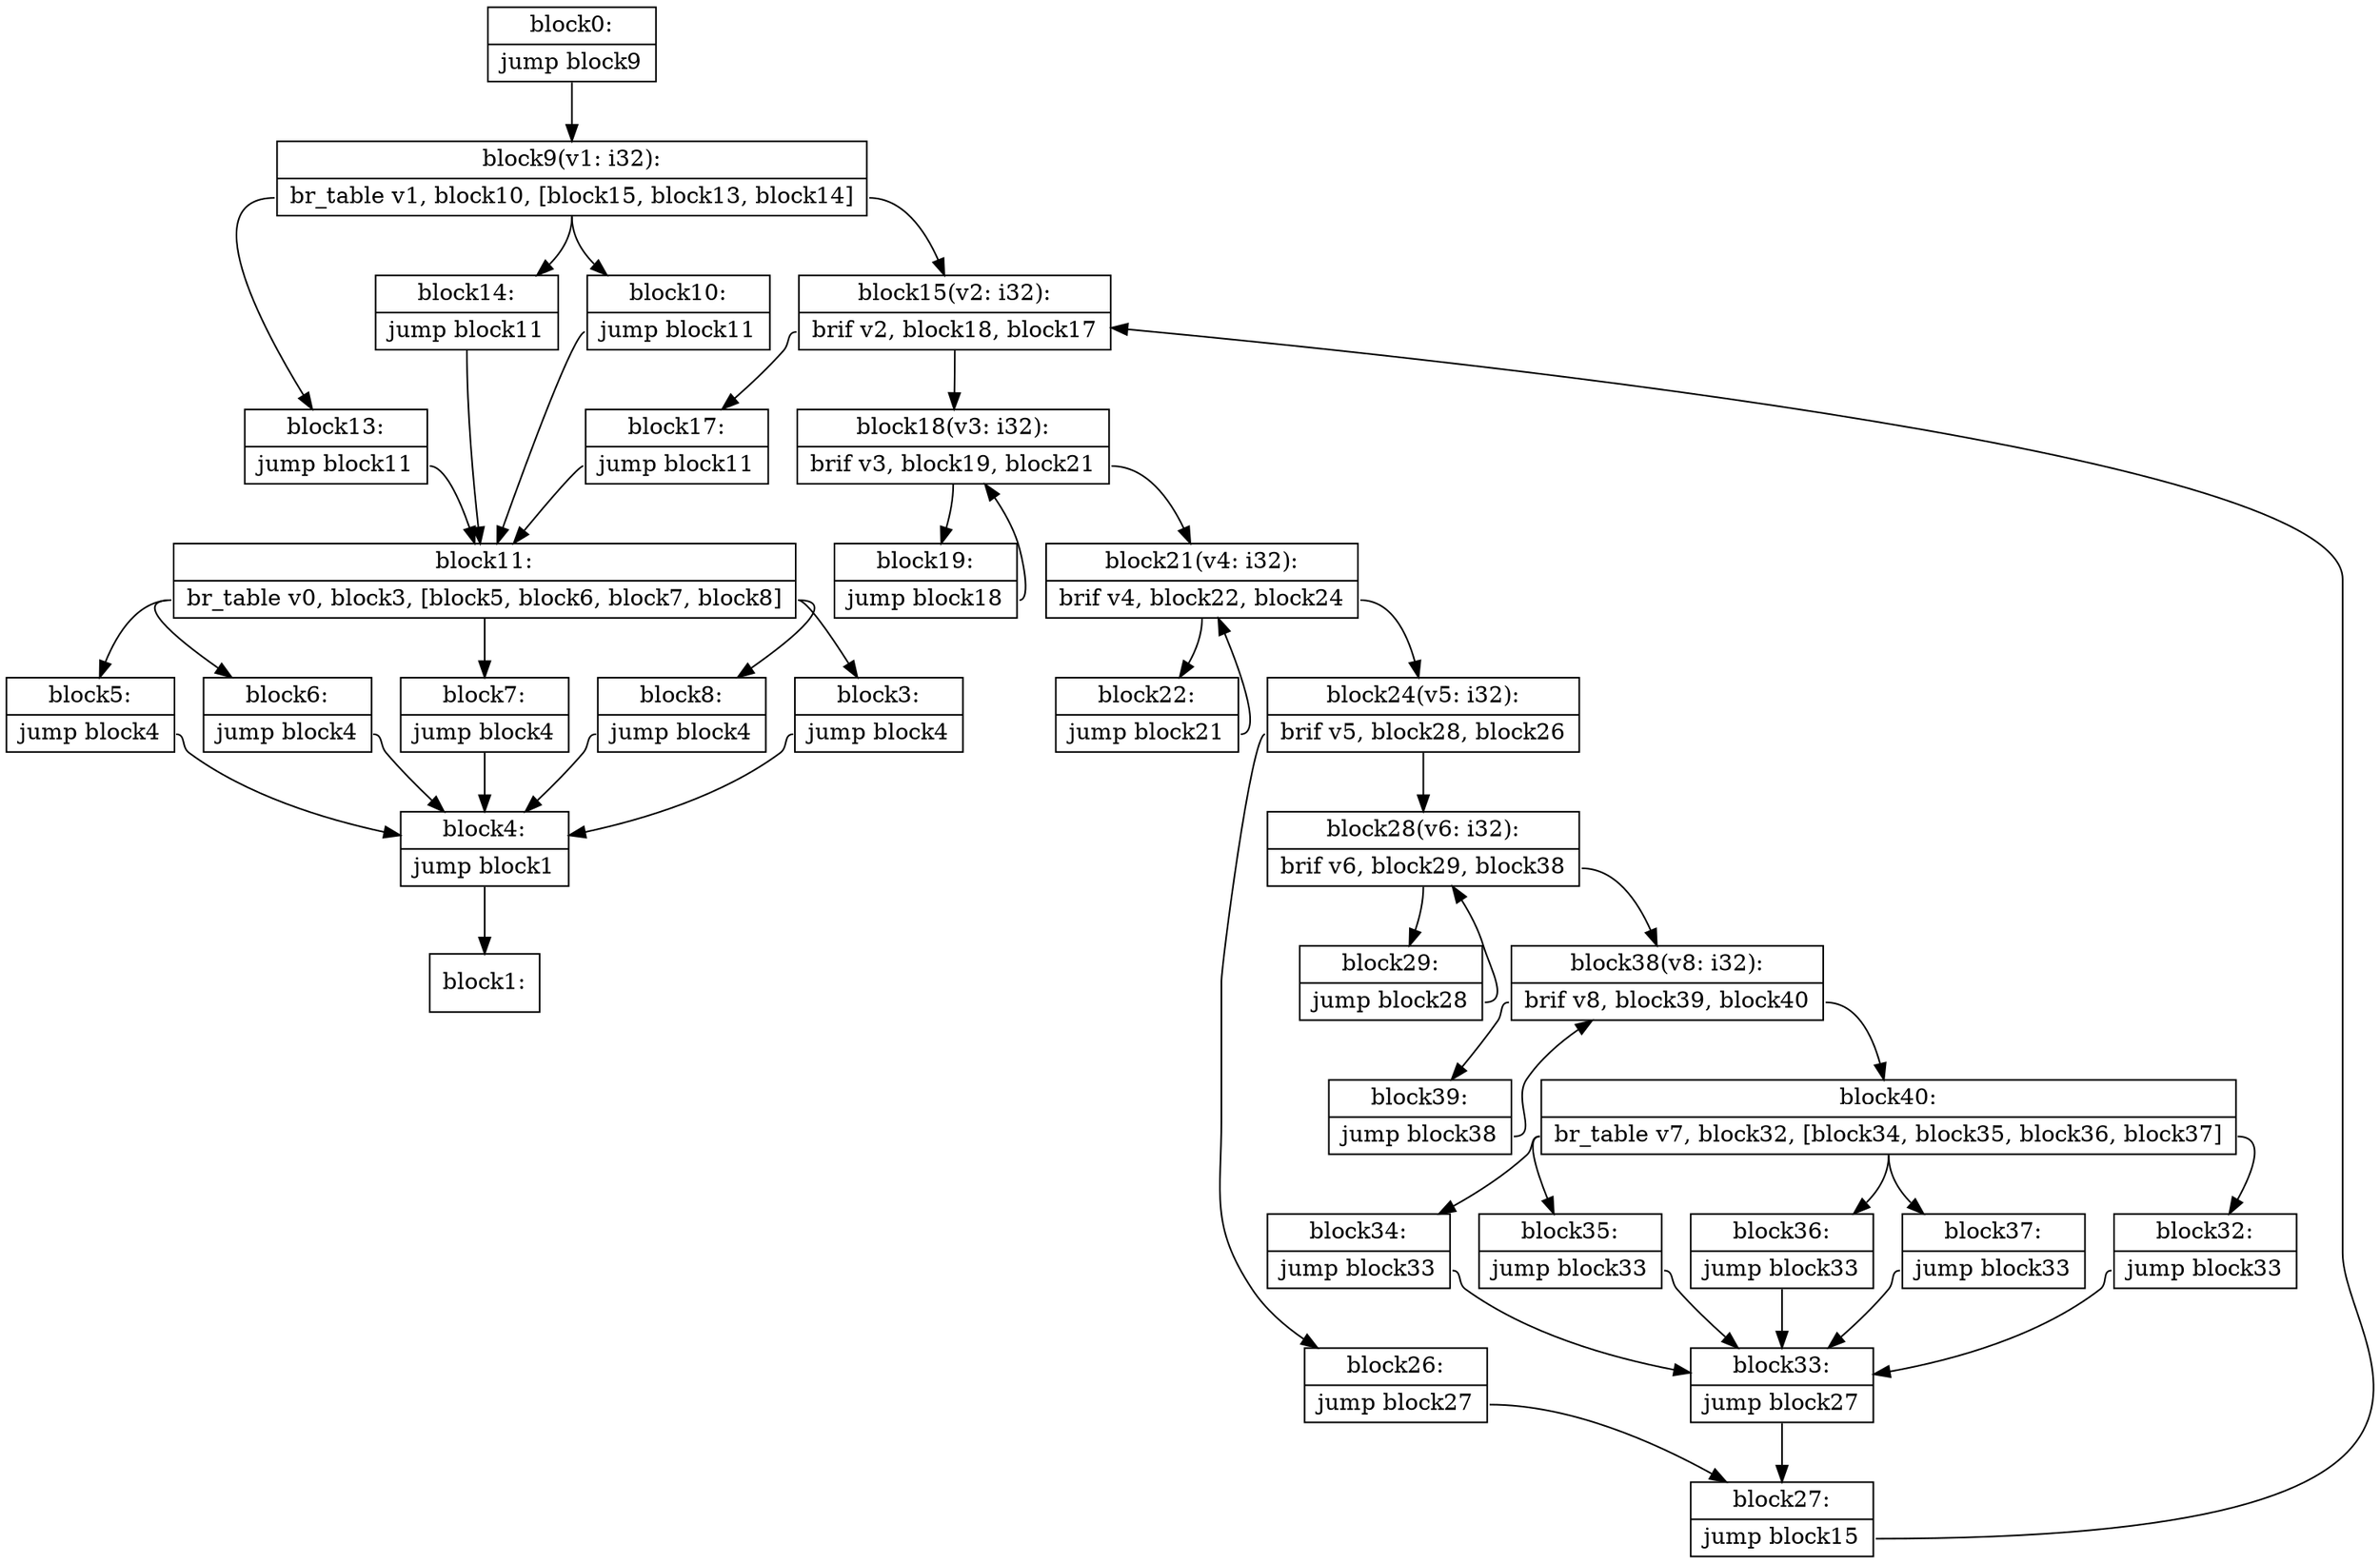 digraph "u0:0" {
    {rank=min; block0}
    block0 [shape=record, label="{block0:
 | <inst13>jump block9
}"]
    block1 [shape=record, label="{block1:
}"]
    block5 [shape=record, label="{block5:
 | <inst1>jump block4
}"]
    block6 [shape=record, label="{block6:
 | <inst2>jump block4
}"]
    block7 [shape=record, label="{block7:
 | <inst3>jump block4
}"]
    block8 [shape=record, label="{block8:
 | <inst4>jump block4
}"]
    block3 [shape=record, label="{block3:
 | <inst5>jump block4
}"]
    block4 [shape=record, label="{block4:
 | <inst7>jump block1
}"]
    block9 [shape=record, label="{block9(v1: i32):
 | <inst8>br_table v1, block10, [block15, block13, block14]
}"]
    block13 [shape=record, label="{block13:
 | <inst10>jump block11
}"]
    block14 [shape=record, label="{block14:
 | <inst11>jump block11
}"]
    block10 [shape=record, label="{block10:
 | <inst12>jump block11
}"]
    block11 [shape=record, label="{block11:
 | <inst14>br_table v0, block3, [block5, block6, block7, block8]
}"]
    block15 [shape=record, label="{block15(v2: i32):
 | <inst20>brif v2, block18, block17
}"]
    block17 [shape=record, label="{block17:
 | <inst17>jump block11
}"]
    block18 [shape=record, label="{block18(v3: i32):
 | <inst24>brif v3, block19, block21
}"]
    block19 [shape=record, label="{block19:
 | <inst19>jump block18
}"]
    block21 [shape=record, label="{block21(v4: i32):
 | <inst29>brif v4, block22, block24
}"]
    block22 [shape=record, label="{block22:
 | <inst23>jump block21
}"]
    block24 [shape=record, label="{block24(v5: i32):
 | <inst33>brif v5, block28, block26
}"]
    block26 [shape=record, label="{block26:
 | <inst28>jump block27
}"]
    block27 [shape=record, label="{block27:
 | <inst30>jump block15
}"]
    block28 [shape=record, label="{block28(v6: i32):
 | <inst45>brif v6, block29, block38
}"]
    block29 [shape=record, label="{block29:
 | <inst32>jump block28
}"]
    block34 [shape=record, label="{block34:
 | <inst36>jump block33
}"]
    block35 [shape=record, label="{block35:
 | <inst37>jump block33
}"]
    block36 [shape=record, label="{block36:
 | <inst38>jump block33
}"]
    block37 [shape=record, label="{block37:
 | <inst39>jump block33
}"]
    block32 [shape=record, label="{block32:
 | <inst40>jump block33
}"]
    block33 [shape=record, label="{block33:
 | <inst42>jump block27
}"]
    block38 [shape=record, label="{block38(v8: i32):
 | <inst43>brif v8, block39, block40
}"]
    block39 [shape=record, label="{block39:
 | <inst44>jump block38
}"]
    block40 [shape=record, label="{block40:
 | <inst46>br_table v7, block32, [block34, block35, block36, block37]
}"]
    block4:inst7 -> block1
    block11:inst14 -> block5
    block11:inst14 -> block6
    block11:inst14 -> block7
    block11:inst14 -> block8
    block11:inst14 -> block3
    block5:inst1 -> block4
    block6:inst2 -> block4
    block7:inst3 -> block4
    block8:inst4 -> block4
    block3:inst5 -> block4
    block0:inst13 -> block9
    block9:inst8 -> block13
    block9:inst8 -> block14
    block9:inst8 -> block10
    block13:inst10 -> block11
    block14:inst11 -> block11
    block10:inst12 -> block11
    block17:inst17 -> block11
    block9:inst8 -> block15
    block27:inst30 -> block15
    block15:inst20 -> block17
    block19:inst19 -> block18
    block15:inst20 -> block18
    block18:inst24 -> block19
    block22:inst23 -> block21
    block18:inst24 -> block21
    block21:inst29 -> block22
    block21:inst29 -> block24
    block24:inst33 -> block26
    block26:inst28 -> block27
    block33:inst42 -> block27
    block29:inst32 -> block28
    block24:inst33 -> block28
    block28:inst45 -> block29
    block40:inst46 -> block34
    block40:inst46 -> block35
    block40:inst46 -> block36
    block40:inst46 -> block37
    block40:inst46 -> block32
    block34:inst36 -> block33
    block35:inst37 -> block33
    block36:inst38 -> block33
    block37:inst39 -> block33
    block32:inst40 -> block33
    block39:inst44 -> block38
    block28:inst45 -> block38
    block38:inst43 -> block39
    block38:inst43 -> block40
}
